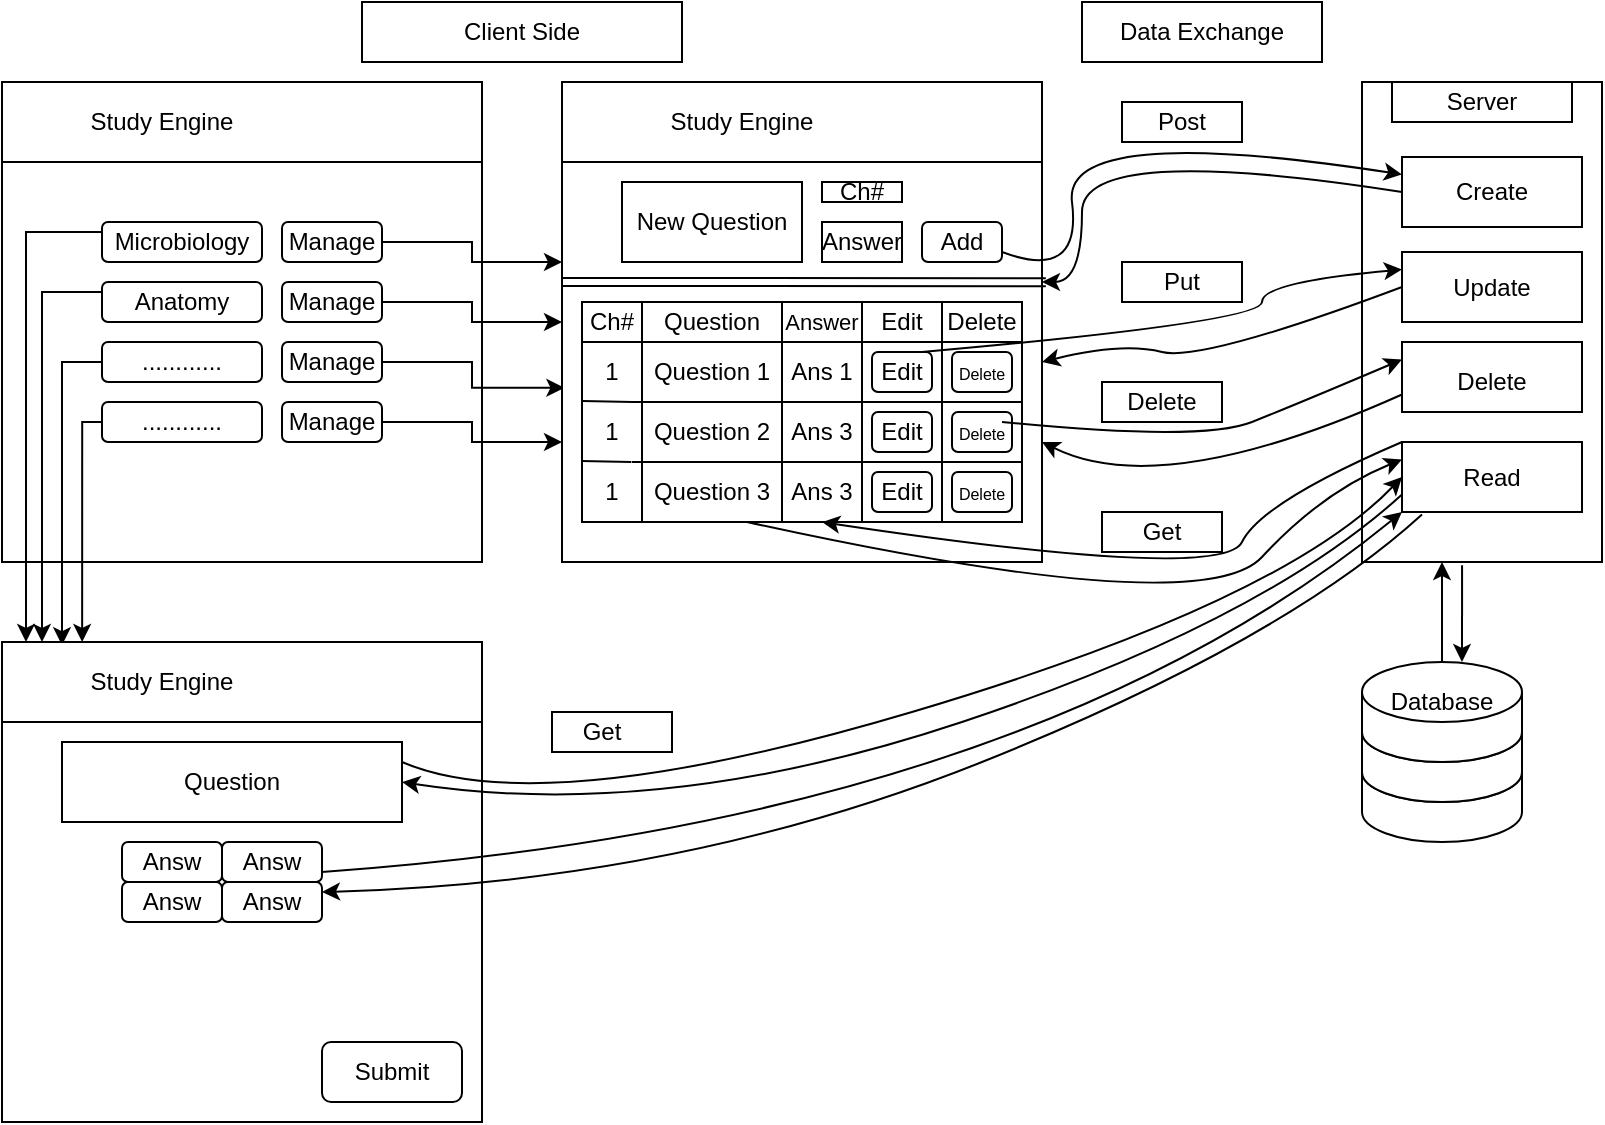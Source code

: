 <mxfile version="15.2.9" type="device"><diagram id="8QE1O4PlTQDpginWDbsq" name="Page-1"><mxGraphModel dx="790" dy="569" grid="1" gridSize="10" guides="1" tooltips="1" connect="1" arrows="1" fold="1" page="1" pageScale="1" pageWidth="850" pageHeight="1100" math="0" shadow="0"><root><mxCell id="0"/><mxCell id="1" parent="0"/><mxCell id="YHZayF0bOhNsIQriKHn2-1" value="" style="whiteSpace=wrap;html=1;aspect=fixed;" vertex="1" parent="1"><mxGeometry x="40" y="80" width="240" height="240" as="geometry"/></mxCell><mxCell id="YHZayF0bOhNsIQriKHn2-2" value="" style="rounded=1;whiteSpace=wrap;html=1;" vertex="1" parent="1"><mxGeometry x="90" y="150" width="80" height="20" as="geometry"/></mxCell><mxCell id="YHZayF0bOhNsIQriKHn2-3" value="" style="rounded=0;whiteSpace=wrap;html=1;" vertex="1" parent="1"><mxGeometry x="40" y="80" width="240" height="40" as="geometry"/></mxCell><mxCell id="YHZayF0bOhNsIQriKHn2-8" value="Study Engine" style="text;html=1;strokeColor=none;fillColor=none;align=center;verticalAlign=middle;whiteSpace=wrap;rounded=0;" vertex="1" parent="1"><mxGeometry x="60" y="90" width="120" height="20" as="geometry"/></mxCell><mxCell id="YHZayF0bOhNsIQriKHn2-146" style="edgeStyle=orthogonalEdgeStyle;rounded=0;orthogonalLoop=1;jettySize=auto;html=1;exitX=0;exitY=0.25;exitDx=0;exitDy=0;" edge="1" parent="1" source="YHZayF0bOhNsIQriKHn2-9"><mxGeometry relative="1" as="geometry"><mxPoint x="52" y="360" as="targetPoint"/><Array as="points"><mxPoint x="52" y="155"/></Array></mxGeometry></mxCell><mxCell id="YHZayF0bOhNsIQriKHn2-9" value="Microbiology" style="text;html=1;strokeColor=none;fillColor=none;align=center;verticalAlign=middle;whiteSpace=wrap;rounded=0;" vertex="1" parent="1"><mxGeometry x="90" y="150" width="80" height="20" as="geometry"/></mxCell><mxCell id="YHZayF0bOhNsIQriKHn2-10" value="" style="rounded=1;whiteSpace=wrap;html=1;" vertex="1" parent="1"><mxGeometry x="180" y="150" width="50" height="20" as="geometry"/></mxCell><mxCell id="YHZayF0bOhNsIQriKHn2-29" style="edgeStyle=orthogonalEdgeStyle;rounded=0;orthogonalLoop=1;jettySize=auto;html=1;exitX=1;exitY=0.5;exitDx=0;exitDy=0;entryX=0;entryY=0.375;entryDx=0;entryDy=0;entryPerimeter=0;" edge="1" parent="1" source="YHZayF0bOhNsIQriKHn2-11" target="YHZayF0bOhNsIQriKHn2-25"><mxGeometry relative="1" as="geometry"/></mxCell><mxCell id="YHZayF0bOhNsIQriKHn2-11" value="Manage" style="text;html=1;strokeColor=none;fillColor=none;align=center;verticalAlign=middle;whiteSpace=wrap;rounded=0;" vertex="1" parent="1"><mxGeometry x="180" y="150" width="50" height="20" as="geometry"/></mxCell><mxCell id="YHZayF0bOhNsIQriKHn2-13" value="" style="rounded=1;whiteSpace=wrap;html=1;" vertex="1" parent="1"><mxGeometry x="90" y="180" width="80" height="20" as="geometry"/></mxCell><mxCell id="YHZayF0bOhNsIQriKHn2-147" style="edgeStyle=orthogonalEdgeStyle;rounded=0;orthogonalLoop=1;jettySize=auto;html=1;exitX=0;exitY=0.5;exitDx=0;exitDy=0;entryX=0.125;entryY=0.04;entryDx=0;entryDy=0;entryPerimeter=0;" edge="1" parent="1" source="YHZayF0bOhNsIQriKHn2-14" target="YHZayF0bOhNsIQriKHn2-131"><mxGeometry relative="1" as="geometry"/></mxCell><mxCell id="YHZayF0bOhNsIQriKHn2-14" value="" style="rounded=1;whiteSpace=wrap;html=1;" vertex="1" parent="1"><mxGeometry x="90" y="210" width="80" height="20" as="geometry"/></mxCell><mxCell id="YHZayF0bOhNsIQriKHn2-148" style="edgeStyle=orthogonalEdgeStyle;rounded=0;orthogonalLoop=1;jettySize=auto;html=1;exitX=0;exitY=0.5;exitDx=0;exitDy=0;entryX=0.167;entryY=0;entryDx=0;entryDy=0;entryPerimeter=0;" edge="1" parent="1" source="YHZayF0bOhNsIQriKHn2-15" target="YHZayF0bOhNsIQriKHn2-131"><mxGeometry relative="1" as="geometry"><Array as="points"><mxPoint x="80" y="250"/></Array></mxGeometry></mxCell><mxCell id="YHZayF0bOhNsIQriKHn2-15" value="" style="rounded=1;whiteSpace=wrap;html=1;" vertex="1" parent="1"><mxGeometry x="90" y="240" width="80" height="20" as="geometry"/></mxCell><mxCell id="YHZayF0bOhNsIQriKHn2-16" value="" style="rounded=1;whiteSpace=wrap;html=1;" vertex="1" parent="1"><mxGeometry x="180" y="180" width="50" height="20" as="geometry"/></mxCell><mxCell id="YHZayF0bOhNsIQriKHn2-17" value="" style="rounded=1;whiteSpace=wrap;html=1;" vertex="1" parent="1"><mxGeometry x="180" y="210" width="50" height="20" as="geometry"/></mxCell><mxCell id="YHZayF0bOhNsIQriKHn2-18" value="" style="rounded=1;whiteSpace=wrap;html=1;" vertex="1" parent="1"><mxGeometry x="180" y="240" width="50" height="20" as="geometry"/></mxCell><mxCell id="YHZayF0bOhNsIQriKHn2-30" style="edgeStyle=orthogonalEdgeStyle;rounded=0;orthogonalLoop=1;jettySize=auto;html=1;exitX=1;exitY=0.5;exitDx=0;exitDy=0;entryX=0;entryY=0.5;entryDx=0;entryDy=0;" edge="1" parent="1" source="YHZayF0bOhNsIQriKHn2-19" target="YHZayF0bOhNsIQriKHn2-25"><mxGeometry relative="1" as="geometry"/></mxCell><mxCell id="YHZayF0bOhNsIQriKHn2-19" value="Manage" style="text;html=1;strokeColor=none;fillColor=none;align=center;verticalAlign=middle;whiteSpace=wrap;rounded=0;" vertex="1" parent="1"><mxGeometry x="180" y="180" width="50" height="20" as="geometry"/></mxCell><mxCell id="YHZayF0bOhNsIQriKHn2-31" style="edgeStyle=orthogonalEdgeStyle;rounded=0;orthogonalLoop=1;jettySize=auto;html=1;exitX=1;exitY=0.5;exitDx=0;exitDy=0;entryX=0.005;entryY=0.637;entryDx=0;entryDy=0;entryPerimeter=0;" edge="1" parent="1" source="YHZayF0bOhNsIQriKHn2-20" target="YHZayF0bOhNsIQriKHn2-25"><mxGeometry relative="1" as="geometry"/></mxCell><mxCell id="YHZayF0bOhNsIQriKHn2-20" value="Manage" style="text;html=1;strokeColor=none;fillColor=none;align=center;verticalAlign=middle;whiteSpace=wrap;rounded=0;" vertex="1" parent="1"><mxGeometry x="180" y="210" width="50" height="20" as="geometry"/></mxCell><mxCell id="YHZayF0bOhNsIQriKHn2-32" style="edgeStyle=orthogonalEdgeStyle;rounded=0;orthogonalLoop=1;jettySize=auto;html=1;exitX=1;exitY=0.5;exitDx=0;exitDy=0;entryX=0;entryY=0.75;entryDx=0;entryDy=0;" edge="1" parent="1" source="YHZayF0bOhNsIQriKHn2-21" target="YHZayF0bOhNsIQriKHn2-25"><mxGeometry relative="1" as="geometry"/></mxCell><mxCell id="YHZayF0bOhNsIQriKHn2-21" value="Manage" style="text;html=1;strokeColor=none;fillColor=none;align=center;verticalAlign=middle;whiteSpace=wrap;rounded=0;" vertex="1" parent="1"><mxGeometry x="180" y="240" width="50" height="20" as="geometry"/></mxCell><mxCell id="YHZayF0bOhNsIQriKHn2-144" style="edgeStyle=orthogonalEdgeStyle;rounded=0;orthogonalLoop=1;jettySize=auto;html=1;exitX=0;exitY=0.25;exitDx=0;exitDy=0;" edge="1" parent="1" source="YHZayF0bOhNsIQriKHn2-22"><mxGeometry relative="1" as="geometry"><mxPoint x="60" y="360" as="targetPoint"/><Array as="points"><mxPoint x="60" y="185"/></Array></mxGeometry></mxCell><mxCell id="YHZayF0bOhNsIQriKHn2-22" value="Anatomy" style="text;html=1;strokeColor=none;fillColor=none;align=center;verticalAlign=middle;whiteSpace=wrap;rounded=0;" vertex="1" parent="1"><mxGeometry x="90" y="180" width="80" height="20" as="geometry"/></mxCell><mxCell id="YHZayF0bOhNsIQriKHn2-23" value="............&lt;span style=&quot;color: rgba(0 , 0 , 0 , 0) ; font-family: monospace ; font-size: 0px&quot;&gt;%3CmxGraphModel%3E%3Croot%3E%3CmxCell%20id%3D%220%22%2F%3E%3CmxCell%20id%3D%221%22%20parent%3D%220%22%2F%3E%3CmxCell%20id%3D%222%22%20value%3D%22Manage%22%20style%3D%22text%3Bhtml%3D1%3BstrokeColor%3Dnone%3BfillColor%3Dnone%3Balign%3Dcenter%3BverticalAlign%3Dmiddle%3BwhiteSpace%3Dwrap%3Brounded%3D0%3B%22%20vertex%3D%221%22%20parent%3D%221%22%3E%3CmxGeometry%20x%3D%22180%22%20y%3D%22150%22%20width%3D%2250%22%20height%3D%2220%22%20as%3D%22geometry%22%2F%3E%3C%2FmxCell%3E%3C%2Froot%3E%3C%2FmxGraphModel%3E&lt;/span&gt;" style="text;html=1;strokeColor=none;fillColor=none;align=center;verticalAlign=middle;whiteSpace=wrap;rounded=0;" vertex="1" parent="1"><mxGeometry x="110" y="240" width="40" height="20" as="geometry"/></mxCell><mxCell id="YHZayF0bOhNsIQriKHn2-24" value="............&lt;span style=&quot;color: rgba(0 , 0 , 0 , 0) ; font-family: monospace ; font-size: 0px&quot;&gt;%3CmxGraphModel%3E%3Croot%3E%3CmxCell%20id%3D%220%22%2F%3E%3CmxCell%20id%3D%221%22%20parent%3D%220%22%2F%3E%3CmxCell%20id%3D%222%22%20value%3D%22Manage%22%20style%3D%22text%3Bhtml%3D1%3BstrokeColor%3Dnone%3BfillColor%3Dnone%3Balign%3Dcenter%3BverticalAlign%3Dmiddle%3BwhiteSpace%3Dwrap%3Brounded%3D0%3B%22%20vertex%3D%221%22%20parent%3D%221%22%3E%3CmxGeometry%20x%3D%22180%22%20y%3D%22150%22%20width%3D%2250%22%20height%3D%2220%22%20as%3D%22geometry%22%2F%3E%3C%2FmxCell%3E%3C%2Froot%3E%3C%2FmxGraphModel%3E&lt;/span&gt;" style="text;html=1;strokeColor=none;fillColor=none;align=center;verticalAlign=middle;whiteSpace=wrap;rounded=0;" vertex="1" parent="1"><mxGeometry x="110" y="210" width="40" height="20" as="geometry"/></mxCell><mxCell id="YHZayF0bOhNsIQriKHn2-25" value="" style="whiteSpace=wrap;html=1;aspect=fixed;" vertex="1" parent="1"><mxGeometry x="320" y="80" width="240" height="240" as="geometry"/></mxCell><mxCell id="YHZayF0bOhNsIQriKHn2-26" value="" style="rounded=0;whiteSpace=wrap;html=1;" vertex="1" parent="1"><mxGeometry x="320" y="80" width="240" height="40" as="geometry"/></mxCell><mxCell id="YHZayF0bOhNsIQriKHn2-27" value="Study Engine" style="text;html=1;strokeColor=none;fillColor=none;align=center;verticalAlign=middle;whiteSpace=wrap;rounded=0;" vertex="1" parent="1"><mxGeometry x="350" y="90" width="120" height="20" as="geometry"/></mxCell><mxCell id="YHZayF0bOhNsIQriKHn2-28" value="" style="rounded=0;whiteSpace=wrap;html=1;" vertex="1" parent="1"><mxGeometry x="450" y="130" width="40" height="10" as="geometry"/></mxCell><mxCell id="YHZayF0bOhNsIQriKHn2-33" value="" style="rounded=0;whiteSpace=wrap;html=1;" vertex="1" parent="1"><mxGeometry x="350" y="130" width="90" height="40" as="geometry"/></mxCell><mxCell id="YHZayF0bOhNsIQriKHn2-34" value="" style="rounded=0;whiteSpace=wrap;html=1;" vertex="1" parent="1"><mxGeometry x="450" y="150" width="40" height="20" as="geometry"/></mxCell><mxCell id="YHZayF0bOhNsIQriKHn2-35" value="" style="rounded=1;whiteSpace=wrap;html=1;" vertex="1" parent="1"><mxGeometry x="500" y="150" width="40" height="20" as="geometry"/></mxCell><mxCell id="YHZayF0bOhNsIQriKHn2-36" value="New Question" style="text;html=1;strokeColor=none;fillColor=none;align=center;verticalAlign=middle;whiteSpace=wrap;rounded=0;" vertex="1" parent="1"><mxGeometry x="350" y="140" width="90" height="20" as="geometry"/></mxCell><mxCell id="YHZayF0bOhNsIQriKHn2-37" value="Ch#" style="text;html=1;strokeColor=none;fillColor=none;align=center;verticalAlign=middle;whiteSpace=wrap;rounded=0;" vertex="1" parent="1"><mxGeometry x="450" y="130" width="40" height="10" as="geometry"/></mxCell><mxCell id="YHZayF0bOhNsIQriKHn2-38" value="Answer&lt;span style=&quot;color: rgba(0 , 0 , 0 , 0) ; font-family: monospace ; font-size: 0px&quot;&gt;%3CmxGraphModel%3E%3Croot%3E%3CmxCell%20id%3D%220%22%2F%3E%3CmxCell%20id%3D%221%22%20parent%3D%220%22%2F%3E%3CmxCell%20id%3D%222%22%20value%3D%22%22%20style%3D%22rounded%3D0%3BwhiteSpace%3Dwrap%3Bhtml%3D1%3B%22%20vertex%3D%221%22%20parent%3D%221%22%3E%3CmxGeometry%20x%3D%22450%22%20y%3D%22130%22%20width%3D%2240%22%20height%3D%2220%22%20as%3D%22geometry%22%2F%3E%3C%2FmxCell%3E%3C%2Froot%3E%3C%2FmxGraphModel%3E&lt;/span&gt;&lt;span style=&quot;color: rgba(0 , 0 , 0 , 0) ; font-family: monospace ; font-size: 0px&quot;&gt;%3CmxGraphModel%3E%3Croot%3E%3CmxCell%20id%3D%220%22%2F%3E%3CmxCell%20id%3D%221%22%20parent%3D%220%22%2F%3E%3CmxCell%20id%3D%222%22%20value%3D%22%22%20style%3D%22rounded%3D0%3BwhiteSpace%3Dwrap%3Bhtml%3D1%3B%22%20vertex%3D%221%22%20parent%3D%221%22%3E%3CmxGeometry%20x%3D%22450%22%20y%3D%22130%22%20width%3D%2240%22%20height%3D%2220%22%20as%3D%22geometry%22%2F%3E%3C%2FmxCell%3E%3C%2Froot%3E%3C%2FmxGraphModel%3E&lt;/span&gt;" style="text;html=1;strokeColor=none;fillColor=none;align=center;verticalAlign=middle;whiteSpace=wrap;rounded=0;" vertex="1" parent="1"><mxGeometry x="450" y="150" width="40" height="20" as="geometry"/></mxCell><mxCell id="YHZayF0bOhNsIQriKHn2-39" value="Add" style="text;html=1;strokeColor=none;fillColor=none;align=center;verticalAlign=middle;whiteSpace=wrap;rounded=0;" vertex="1" parent="1"><mxGeometry x="500" y="150" width="40" height="20" as="geometry"/></mxCell><mxCell id="YHZayF0bOhNsIQriKHn2-42" value="" style="shape=link;html=1;entryX=1.008;entryY=0.417;entryDx=0;entryDy=0;entryPerimeter=0;" edge="1" parent="1" target="YHZayF0bOhNsIQriKHn2-25"><mxGeometry width="100" relative="1" as="geometry"><mxPoint x="320" y="180" as="sourcePoint"/><mxPoint x="420" y="180" as="targetPoint"/></mxGeometry></mxCell><mxCell id="YHZayF0bOhNsIQriKHn2-43" value="" style="rounded=0;whiteSpace=wrap;html=1;" vertex="1" parent="1"><mxGeometry x="330" y="190" width="30" height="20" as="geometry"/></mxCell><mxCell id="YHZayF0bOhNsIQriKHn2-44" value="" style="rounded=0;whiteSpace=wrap;html=1;" vertex="1" parent="1"><mxGeometry x="360" y="190" width="70" height="20" as="geometry"/></mxCell><mxCell id="YHZayF0bOhNsIQriKHn2-45" value="" style="rounded=0;whiteSpace=wrap;html=1;" vertex="1" parent="1"><mxGeometry x="430" y="190" width="40" height="20" as="geometry"/></mxCell><mxCell id="YHZayF0bOhNsIQriKHn2-46" value="" style="rounded=0;whiteSpace=wrap;html=1;" vertex="1" parent="1"><mxGeometry x="470" y="190" width="40" height="20" as="geometry"/></mxCell><mxCell id="YHZayF0bOhNsIQriKHn2-47" value="" style="rounded=0;whiteSpace=wrap;html=1;" vertex="1" parent="1"><mxGeometry x="510" y="190" width="40" height="20" as="geometry"/></mxCell><mxCell id="YHZayF0bOhNsIQriKHn2-49" value="" style="rounded=0;whiteSpace=wrap;html=1;" vertex="1" parent="1"><mxGeometry x="330" y="210" width="220" height="90" as="geometry"/></mxCell><mxCell id="YHZayF0bOhNsIQriKHn2-50" value="" style="rounded=0;whiteSpace=wrap;html=1;" vertex="1" parent="1"><mxGeometry x="330" y="210" width="30" height="90" as="geometry"/></mxCell><mxCell id="YHZayF0bOhNsIQriKHn2-51" value="" style="rounded=0;whiteSpace=wrap;html=1;" vertex="1" parent="1"><mxGeometry x="360" y="210" width="70" height="90" as="geometry"/></mxCell><mxCell id="YHZayF0bOhNsIQriKHn2-52" value="" style="rounded=0;whiteSpace=wrap;html=1;" vertex="1" parent="1"><mxGeometry x="430" y="210" width="40" height="90" as="geometry"/></mxCell><mxCell id="YHZayF0bOhNsIQriKHn2-53" value="" style="rounded=0;whiteSpace=wrap;html=1;" vertex="1" parent="1"><mxGeometry x="470" y="210" width="40" height="90" as="geometry"/></mxCell><mxCell id="YHZayF0bOhNsIQriKHn2-54" value="Ch#&lt;span style=&quot;color: rgba(0 , 0 , 0 , 0) ; font-family: monospace ; font-size: 0px&quot;&gt;%3CmxGraphModel%3E%3Croot%3E%3CmxCell%20id%3D%220%22%2F%3E%3CmxCell%20id%3D%221%22%20parent%3D%220%22%2F%3E%3CmxCell%20id%3D%222%22%20value%3D%22%22%20style%3D%22rounded%3D0%3BwhiteSpace%3Dwrap%3Bhtml%3D1%3B%22%20vertex%3D%221%22%20parent%3D%221%22%3E%3CmxGeometry%20x%3D%22430%22%20y%3D%22210%22%20width%3D%2240%22%20height%3D%2290%22%20as%3D%22geometry%22%2F%3E%3C%2FmxCell%3E%3C%2Froot%3E%3C%2FmxGraphModel%3E&lt;/span&gt;" style="text;html=1;strokeColor=none;fillColor=none;align=center;verticalAlign=middle;whiteSpace=wrap;rounded=0;" vertex="1" parent="1"><mxGeometry x="325" y="190" width="40" height="20" as="geometry"/></mxCell><mxCell id="YHZayF0bOhNsIQriKHn2-55" value="Question&lt;span style=&quot;color: rgba(0 , 0 , 0 , 0) ; font-family: monospace ; font-size: 0px&quot;&gt;%3CmxGraphModel%3E%3Croot%3E%3CmxCell%20id%3D%220%22%2F%3E%3CmxCell%20id%3D%221%22%20parent%3D%220%22%2F%3E%3CmxCell%20id%3D%222%22%20value%3D%22Ch%23%26lt%3Bspan%20style%3D%26quot%3Bcolor%3A%20rgba(0%20%2C%200%20%2C%200%20%2C%200)%20%3B%20font-family%3A%20monospace%20%3B%20font-size%3A%200px%26quot%3B%26gt%3B%253CmxGraphModel%253E%253Croot%253E%253CmxCell%2520id%253D%25220%2522%252F%253E%253CmxCell%2520id%253D%25221%2522%2520parent%253D%25220%2522%252F%253E%253CmxCell%2520id%253D%25222%2522%2520value%253D%2522%2522%2520style%253D%2522rounded%253D0%253BwhiteSpace%253Dwrap%253Bhtml%253D1%253B%2522%2520vertex%253D%25221%2522%2520parent%253D%25221%2522%253E%253CmxGeometry%2520x%253D%2522430%2522%2520y%253D%2522210%2522%2520width%253D%252240%2522%2520height%253D%252290%2522%2520as%253D%2522geometry%2522%252F%253E%253C%252FmxCell%253E%253C%252Froot%253E%253C%252FmxGraphModel%253E%26lt%3B%2Fspan%26gt%3B%22%20style%3D%22text%3Bhtml%3D1%3BstrokeColor%3Dnone%3BfillColor%3Dnone%3Balign%3Dcenter%3BverticalAlign%3Dmiddle%3BwhiteSpace%3Dwrap%3Brounded%3D0%3B%22%20vertex%3D%221%22%20parent%3D%221%22%3E%3CmxGeometry%20x%3D%22325%22%20y%3D%22190%22%20width%3D%2240%22%20height%3D%2220%22%20as%3D%22geometry%22%2F%3E%3C%2FmxCell%3E%3C%2Froot%3E%3C%2FmxGraphModel%3E&lt;/span&gt;" style="text;html=1;strokeColor=none;fillColor=none;align=center;verticalAlign=middle;whiteSpace=wrap;rounded=0;" vertex="1" parent="1"><mxGeometry x="360" y="190" width="70" height="20" as="geometry"/></mxCell><mxCell id="YHZayF0bOhNsIQriKHn2-56" value="&lt;font style=&quot;font-size: 11px&quot;&gt;Answer&lt;/font&gt;" style="text;html=1;strokeColor=none;fillColor=none;align=center;verticalAlign=middle;whiteSpace=wrap;rounded=0;" vertex="1" parent="1"><mxGeometry x="435" y="190" width="30" height="20" as="geometry"/></mxCell><mxCell id="YHZayF0bOhNsIQriKHn2-57" value="Edit" style="text;html=1;strokeColor=none;fillColor=none;align=center;verticalAlign=middle;whiteSpace=wrap;rounded=0;" vertex="1" parent="1"><mxGeometry x="470" y="190" width="40" height="20" as="geometry"/></mxCell><mxCell id="YHZayF0bOhNsIQriKHn2-58" value="Delete" style="text;html=1;strokeColor=none;fillColor=none;align=center;verticalAlign=middle;whiteSpace=wrap;rounded=0;" vertex="1" parent="1"><mxGeometry x="510" y="190" width="40" height="20" as="geometry"/></mxCell><mxCell id="YHZayF0bOhNsIQriKHn2-59" value="" style="shape=link;html=1;width=30;entryX=1;entryY=0.5;entryDx=0;entryDy=0;startArrow=none;" edge="1" parent="1" source="YHZayF0bOhNsIQriKHn2-77" target="YHZayF0bOhNsIQriKHn2-49"><mxGeometry width="100" relative="1" as="geometry"><mxPoint x="330" y="254.5" as="sourcePoint"/><mxPoint x="430" y="254.5" as="targetPoint"/></mxGeometry></mxCell><mxCell id="YHZayF0bOhNsIQriKHn2-60" value="1" style="text;html=1;strokeColor=none;fillColor=none;align=center;verticalAlign=middle;whiteSpace=wrap;rounded=0;" vertex="1" parent="1"><mxGeometry x="335" y="210" width="20" height="30" as="geometry"/></mxCell><mxCell id="YHZayF0bOhNsIQriKHn2-61" value="1" style="text;html=1;strokeColor=none;fillColor=none;align=center;verticalAlign=middle;whiteSpace=wrap;rounded=0;" vertex="1" parent="1"><mxGeometry x="335" y="240" width="20" height="30" as="geometry"/></mxCell><mxCell id="YHZayF0bOhNsIQriKHn2-62" value="" style="shape=link;html=1;width=30;entryX=1;entryY=0.5;entryDx=0;entryDy=0;endArrow=none;" edge="1" parent="1" target="YHZayF0bOhNsIQriKHn2-61"><mxGeometry width="100" relative="1" as="geometry"><mxPoint x="330" y="254.5" as="sourcePoint"/><mxPoint x="550" y="255" as="targetPoint"/></mxGeometry></mxCell><mxCell id="YHZayF0bOhNsIQriKHn2-63" value="1" style="text;html=1;strokeColor=none;fillColor=none;align=center;verticalAlign=middle;whiteSpace=wrap;rounded=0;" vertex="1" parent="1"><mxGeometry x="335" y="270" width="20" height="30" as="geometry"/></mxCell><mxCell id="YHZayF0bOhNsIQriKHn2-64" value="Question 1" style="text;html=1;strokeColor=none;fillColor=none;align=center;verticalAlign=middle;whiteSpace=wrap;rounded=0;" vertex="1" parent="1"><mxGeometry x="360" y="210" width="70" height="30" as="geometry"/></mxCell><mxCell id="YHZayF0bOhNsIQriKHn2-65" value="Question 2" style="text;html=1;strokeColor=none;fillColor=none;align=center;verticalAlign=middle;whiteSpace=wrap;rounded=0;" vertex="1" parent="1"><mxGeometry x="360" y="240" width="70" height="30" as="geometry"/></mxCell><mxCell id="YHZayF0bOhNsIQriKHn2-66" value="Question 3" style="text;html=1;strokeColor=none;fillColor=none;align=center;verticalAlign=middle;whiteSpace=wrap;rounded=0;" vertex="1" parent="1"><mxGeometry x="360" y="270" width="70" height="30" as="geometry"/></mxCell><mxCell id="YHZayF0bOhNsIQriKHn2-68" value="Ans 1" style="text;html=1;strokeColor=none;fillColor=none;align=center;verticalAlign=middle;whiteSpace=wrap;rounded=0;" vertex="1" parent="1"><mxGeometry x="430" y="215" width="40" height="20" as="geometry"/></mxCell><mxCell id="YHZayF0bOhNsIQriKHn2-69" value="Ans 3" style="text;html=1;strokeColor=none;fillColor=none;align=center;verticalAlign=middle;whiteSpace=wrap;rounded=0;" vertex="1" parent="1"><mxGeometry x="430" y="245" width="40" height="20" as="geometry"/></mxCell><mxCell id="YHZayF0bOhNsIQriKHn2-70" value="" style="shape=link;html=1;width=30;entryX=1;entryY=0.5;entryDx=0;entryDy=0;startArrow=none;endArrow=none;" edge="1" parent="1" source="YHZayF0bOhNsIQriKHn2-61" target="YHZayF0bOhNsIQriKHn2-69"><mxGeometry width="100" relative="1" as="geometry"><mxPoint x="355" y="255" as="sourcePoint"/><mxPoint x="550" y="255" as="targetPoint"/></mxGeometry></mxCell><mxCell id="YHZayF0bOhNsIQriKHn2-71" value="Ans 3" style="text;html=1;strokeColor=none;fillColor=none;align=center;verticalAlign=middle;whiteSpace=wrap;rounded=0;" vertex="1" parent="1"><mxGeometry x="430" y="275" width="40" height="20" as="geometry"/></mxCell><mxCell id="YHZayF0bOhNsIQriKHn2-72" value="" style="rounded=1;whiteSpace=wrap;html=1;" vertex="1" parent="1"><mxGeometry x="475" y="215" width="30" height="20" as="geometry"/></mxCell><mxCell id="YHZayF0bOhNsIQriKHn2-73" value="" style="rounded=1;whiteSpace=wrap;html=1;" vertex="1" parent="1"><mxGeometry x="475" y="245" width="30" height="20" as="geometry"/></mxCell><mxCell id="YHZayF0bOhNsIQriKHn2-74" value="" style="shape=link;html=1;width=30;entryX=1;entryY=0.5;entryDx=0;entryDy=0;startArrow=none;endArrow=none;" edge="1" parent="1" source="YHZayF0bOhNsIQriKHn2-81" target="YHZayF0bOhNsIQriKHn2-73"><mxGeometry width="100" relative="1" as="geometry"><mxPoint x="470" y="255" as="sourcePoint"/><mxPoint x="550" y="255" as="targetPoint"/></mxGeometry></mxCell><mxCell id="YHZayF0bOhNsIQriKHn2-75" value="" style="rounded=1;whiteSpace=wrap;html=1;" vertex="1" parent="1"><mxGeometry x="475" y="275" width="30" height="20" as="geometry"/></mxCell><mxCell id="YHZayF0bOhNsIQriKHn2-76" value="" style="rounded=1;whiteSpace=wrap;html=1;" vertex="1" parent="1"><mxGeometry x="515" y="215" width="30" height="20" as="geometry"/></mxCell><mxCell id="YHZayF0bOhNsIQriKHn2-77" value="" style="rounded=1;whiteSpace=wrap;html=1;" vertex="1" parent="1"><mxGeometry x="515" y="245" width="30" height="20" as="geometry"/></mxCell><mxCell id="YHZayF0bOhNsIQriKHn2-78" value="" style="shape=link;html=1;width=30;entryX=1;entryY=0.5;entryDx=0;entryDy=0;startArrow=none;endArrow=none;" edge="1" parent="1" source="YHZayF0bOhNsIQriKHn2-73" target="YHZayF0bOhNsIQriKHn2-77"><mxGeometry width="100" relative="1" as="geometry"><mxPoint x="505" y="255" as="sourcePoint"/><mxPoint x="550" y="255" as="targetPoint"/></mxGeometry></mxCell><mxCell id="YHZayF0bOhNsIQriKHn2-79" value="" style="rounded=1;whiteSpace=wrap;html=1;" vertex="1" parent="1"><mxGeometry x="515" y="275" width="30" height="20" as="geometry"/></mxCell><mxCell id="YHZayF0bOhNsIQriKHn2-80" value="Edit" style="text;html=1;strokeColor=none;fillColor=none;align=center;verticalAlign=middle;whiteSpace=wrap;rounded=0;" vertex="1" parent="1"><mxGeometry x="470" y="215" width="40" height="20" as="geometry"/></mxCell><mxCell id="YHZayF0bOhNsIQriKHn2-81" value="Edit" style="text;html=1;strokeColor=none;fillColor=none;align=center;verticalAlign=middle;whiteSpace=wrap;rounded=0;" vertex="1" parent="1"><mxGeometry x="470" y="245" width="40" height="20" as="geometry"/></mxCell><mxCell id="YHZayF0bOhNsIQriKHn2-82" value="" style="shape=link;html=1;width=30;entryX=1;entryY=0.5;entryDx=0;entryDy=0;startArrow=none;endArrow=none;" edge="1" parent="1" source="YHZayF0bOhNsIQriKHn2-69" target="YHZayF0bOhNsIQriKHn2-81"><mxGeometry width="100" relative="1" as="geometry"><mxPoint x="470" y="255" as="sourcePoint"/><mxPoint x="505" y="255" as="targetPoint"/></mxGeometry></mxCell><mxCell id="YHZayF0bOhNsIQriKHn2-83" value="Edit" style="text;html=1;strokeColor=none;fillColor=none;align=center;verticalAlign=middle;whiteSpace=wrap;rounded=0;" vertex="1" parent="1"><mxGeometry x="470" y="275" width="40" height="20" as="geometry"/></mxCell><mxCell id="YHZayF0bOhNsIQriKHn2-84" value="&lt;font style=&quot;font-size: 8px&quot;&gt;Delete&lt;/font&gt;" style="text;html=1;strokeColor=none;fillColor=none;align=center;verticalAlign=middle;whiteSpace=wrap;rounded=0;" vertex="1" parent="1"><mxGeometry x="510" y="215" width="40" height="20" as="geometry"/></mxCell><mxCell id="YHZayF0bOhNsIQriKHn2-85" value="&lt;font style=&quot;font-size: 8px&quot;&gt;Delete&lt;/font&gt;" style="text;html=1;strokeColor=none;fillColor=none;align=center;verticalAlign=middle;whiteSpace=wrap;rounded=0;" vertex="1" parent="1"><mxGeometry x="510" y="245" width="40" height="20" as="geometry"/></mxCell><mxCell id="YHZayF0bOhNsIQriKHn2-86" value="&lt;font style=&quot;font-size: 8px&quot;&gt;Delete&lt;/font&gt;" style="text;html=1;strokeColor=none;fillColor=none;align=center;verticalAlign=middle;whiteSpace=wrap;rounded=0;" vertex="1" parent="1"><mxGeometry x="510" y="275" width="40" height="20" as="geometry"/></mxCell><mxCell id="YHZayF0bOhNsIQriKHn2-87" value="" style="rounded=0;whiteSpace=wrap;html=1;" vertex="1" parent="1"><mxGeometry x="220" y="40" width="160" height="30" as="geometry"/></mxCell><mxCell id="YHZayF0bOhNsIQriKHn2-88" value="Client Side" style="text;html=1;strokeColor=none;fillColor=none;align=center;verticalAlign=middle;whiteSpace=wrap;rounded=0;" vertex="1" parent="1"><mxGeometry x="220" y="45" width="160" height="20" as="geometry"/></mxCell><mxCell id="YHZayF0bOhNsIQriKHn2-89" value="" style="rounded=0;whiteSpace=wrap;html=1;" vertex="1" parent="1"><mxGeometry x="720" y="80" width="120" height="240" as="geometry"/></mxCell><mxCell id="YHZayF0bOhNsIQriKHn2-90" value="" style="curved=1;endArrow=classic;html=1;exitX=1;exitY=0.75;exitDx=0;exitDy=0;entryX=0;entryY=0.25;entryDx=0;entryDy=0;" edge="1" parent="1" source="YHZayF0bOhNsIQriKHn2-39" target="YHZayF0bOhNsIQriKHn2-109"><mxGeometry width="50" height="50" relative="1" as="geometry"><mxPoint x="440" y="310" as="sourcePoint"/><mxPoint x="700" y="130" as="targetPoint"/><Array as="points"><mxPoint x="580" y="180"/><mxPoint x="570" y="100"/></Array></mxGeometry></mxCell><mxCell id="YHZayF0bOhNsIQriKHn2-91" value="" style="curved=1;endArrow=classic;html=1;exitX=0;exitY=0.5;exitDx=0;exitDy=0;" edge="1" parent="1" source="YHZayF0bOhNsIQriKHn2-109"><mxGeometry width="50" height="50" relative="1" as="geometry"><mxPoint x="717" y="140" as="sourcePoint"/><mxPoint x="560" y="180" as="targetPoint"/><Array as="points"><mxPoint x="580" y="110"/><mxPoint x="580" y="180"/></Array></mxGeometry></mxCell><mxCell id="YHZayF0bOhNsIQriKHn2-92" value="" style="rounded=0;whiteSpace=wrap;html=1;" vertex="1" parent="1"><mxGeometry x="600" y="90" width="60" height="20" as="geometry"/></mxCell><mxCell id="YHZayF0bOhNsIQriKHn2-93" value="Post" style="text;html=1;strokeColor=none;fillColor=none;align=center;verticalAlign=middle;whiteSpace=wrap;rounded=0;" vertex="1" parent="1"><mxGeometry x="610" y="90" width="40" height="20" as="geometry"/></mxCell><mxCell id="YHZayF0bOhNsIQriKHn2-94" value="" style="curved=1;endArrow=classic;html=1;exitX=0.75;exitY=0;exitDx=0;exitDy=0;entryX=0;entryY=0.25;entryDx=0;entryDy=0;" edge="1" parent="1" source="YHZayF0bOhNsIQriKHn2-80" target="YHZayF0bOhNsIQriKHn2-110"><mxGeometry width="50" height="50" relative="1" as="geometry"><mxPoint x="550" y="175" as="sourcePoint"/><mxPoint x="727.96" y="139.68" as="targetPoint"/><Array as="points"><mxPoint x="670" y="200"/><mxPoint x="670" y="180"/></Array></mxGeometry></mxCell><mxCell id="YHZayF0bOhNsIQriKHn2-96" value="" style="curved=1;endArrow=classic;html=1;exitX=0;exitY=0.5;exitDx=0;exitDy=0;" edge="1" parent="1" source="YHZayF0bOhNsIQriKHn2-110"><mxGeometry width="50" height="50" relative="1" as="geometry"><mxPoint x="737" y="160" as="sourcePoint"/><mxPoint x="560" y="220" as="targetPoint"/><Array as="points"><mxPoint x="640" y="220"/><mxPoint x="600" y="210"/></Array></mxGeometry></mxCell><mxCell id="YHZayF0bOhNsIQriKHn2-98" value="" style="rounded=0;whiteSpace=wrap;html=1;" vertex="1" parent="1"><mxGeometry x="600" y="170" width="60" height="20" as="geometry"/></mxCell><mxCell id="YHZayF0bOhNsIQriKHn2-99" value="Put" style="text;html=1;strokeColor=none;fillColor=none;align=center;verticalAlign=middle;whiteSpace=wrap;rounded=0;" vertex="1" parent="1"><mxGeometry x="610" y="170" width="40" height="20" as="geometry"/></mxCell><mxCell id="YHZayF0bOhNsIQriKHn2-100" value="" style="curved=1;endArrow=classic;html=1;entryX=0;entryY=0.25;entryDx=0;entryDy=0;" edge="1" parent="1" target="YHZayF0bOhNsIQriKHn2-111"><mxGeometry width="50" height="50" relative="1" as="geometry"><mxPoint x="540" y="250" as="sourcePoint"/><mxPoint x="727.24" y="195.6" as="targetPoint"/><Array as="points"><mxPoint x="640" y="260"/><mxPoint x="690" y="240"/></Array></mxGeometry></mxCell><mxCell id="YHZayF0bOhNsIQriKHn2-101" value="" style="curved=1;endArrow=classic;html=1;entryX=1;entryY=0.75;entryDx=0;entryDy=0;exitX=0;exitY=0.75;exitDx=0;exitDy=0;" edge="1" parent="1" source="YHZayF0bOhNsIQriKHn2-111" target="YHZayF0bOhNsIQriKHn2-25"><mxGeometry width="50" height="50" relative="1" as="geometry"><mxPoint x="730" y="210" as="sourcePoint"/><mxPoint x="570" y="230" as="targetPoint"/><Array as="points"><mxPoint x="620" y="290"/></Array></mxGeometry></mxCell><mxCell id="YHZayF0bOhNsIQriKHn2-102" value="" style="rounded=0;whiteSpace=wrap;html=1;" vertex="1" parent="1"><mxGeometry x="590" y="230" width="60" height="20" as="geometry"/></mxCell><mxCell id="YHZayF0bOhNsIQriKHn2-103" value="Delete" style="text;html=1;strokeColor=none;fillColor=none;align=center;verticalAlign=middle;whiteSpace=wrap;rounded=0;" vertex="1" parent="1"><mxGeometry x="590" y="230" width="60" height="20" as="geometry"/></mxCell><mxCell id="YHZayF0bOhNsIQriKHn2-105" value="" style="curved=1;endArrow=classic;html=1;exitX=0.75;exitY=1;exitDx=0;exitDy=0;entryX=0;entryY=0.25;entryDx=0;entryDy=0;" edge="1" parent="1" source="YHZayF0bOhNsIQriKHn2-66" target="YHZayF0bOhNsIQriKHn2-112"><mxGeometry width="50" height="50" relative="1" as="geometry"><mxPoint x="550" y="260" as="sourcePoint"/><mxPoint x="740" y="285" as="targetPoint"/><Array as="points"><mxPoint x="640" y="350"/><mxPoint x="700" y="285"/></Array></mxGeometry></mxCell><mxCell id="YHZayF0bOhNsIQriKHn2-106" value="" style="curved=1;endArrow=classic;html=1;entryX=0.5;entryY=1;entryDx=0;entryDy=0;exitX=0;exitY=0;exitDx=0;exitDy=0;" edge="1" parent="1" source="YHZayF0bOhNsIQriKHn2-112" target="YHZayF0bOhNsIQriKHn2-52"><mxGeometry width="50" height="50" relative="1" as="geometry"><mxPoint x="730" y="243.75" as="sourcePoint"/><mxPoint x="570" y="270" as="targetPoint"/><Array as="points"><mxPoint x="670" y="290"/><mxPoint x="650" y="330"/></Array></mxGeometry></mxCell><mxCell id="YHZayF0bOhNsIQriKHn2-107" value="" style="rounded=0;whiteSpace=wrap;html=1;" vertex="1" parent="1"><mxGeometry x="590" y="295" width="60" height="20" as="geometry"/></mxCell><mxCell id="YHZayF0bOhNsIQriKHn2-108" value="Get" style="text;html=1;strokeColor=none;fillColor=none;align=center;verticalAlign=middle;whiteSpace=wrap;rounded=0;" vertex="1" parent="1"><mxGeometry x="600" y="295" width="40" height="20" as="geometry"/></mxCell><mxCell id="YHZayF0bOhNsIQriKHn2-109" value="" style="rounded=0;whiteSpace=wrap;html=1;" vertex="1" parent="1"><mxGeometry x="740" y="117.5" width="90" height="35" as="geometry"/></mxCell><mxCell id="YHZayF0bOhNsIQriKHn2-110" value="" style="rounded=0;whiteSpace=wrap;html=1;" vertex="1" parent="1"><mxGeometry x="740" y="165" width="90" height="35" as="geometry"/></mxCell><mxCell id="YHZayF0bOhNsIQriKHn2-111" value="" style="rounded=0;whiteSpace=wrap;html=1;" vertex="1" parent="1"><mxGeometry x="740" y="210" width="90" height="35" as="geometry"/></mxCell><mxCell id="YHZayF0bOhNsIQriKHn2-112" value="" style="rounded=0;whiteSpace=wrap;html=1;" vertex="1" parent="1"><mxGeometry x="740" y="260" width="90" height="35" as="geometry"/></mxCell><mxCell id="YHZayF0bOhNsIQriKHn2-113" value="Create" style="text;html=1;strokeColor=none;fillColor=none;align=center;verticalAlign=middle;whiteSpace=wrap;rounded=0;" vertex="1" parent="1"><mxGeometry x="750" y="125" width="70" height="20" as="geometry"/></mxCell><mxCell id="YHZayF0bOhNsIQriKHn2-114" value="Update" style="text;html=1;strokeColor=none;fillColor=none;align=center;verticalAlign=middle;whiteSpace=wrap;rounded=0;" vertex="1" parent="1"><mxGeometry x="750" y="172.5" width="70" height="20" as="geometry"/></mxCell><mxCell id="YHZayF0bOhNsIQriKHn2-115" value="Delete" style="text;html=1;strokeColor=none;fillColor=none;align=center;verticalAlign=middle;whiteSpace=wrap;rounded=0;" vertex="1" parent="1"><mxGeometry x="750" y="220" width="70" height="20" as="geometry"/></mxCell><mxCell id="YHZayF0bOhNsIQriKHn2-116" value="Read" style="text;html=1;strokeColor=none;fillColor=none;align=center;verticalAlign=middle;whiteSpace=wrap;rounded=0;" vertex="1" parent="1"><mxGeometry x="750" y="267.5" width="70" height="20" as="geometry"/></mxCell><mxCell id="YHZayF0bOhNsIQriKHn2-117" value="" style="rounded=0;whiteSpace=wrap;html=1;" vertex="1" parent="1"><mxGeometry x="735" y="80" width="90" height="20" as="geometry"/></mxCell><mxCell id="YHZayF0bOhNsIQriKHn2-118" value="Server" style="text;html=1;strokeColor=none;fillColor=none;align=center;verticalAlign=middle;whiteSpace=wrap;rounded=0;" vertex="1" parent="1"><mxGeometry x="740" y="80" width="80" height="20" as="geometry"/></mxCell><mxCell id="YHZayF0bOhNsIQriKHn2-119" value="" style="rounded=0;whiteSpace=wrap;html=1;" vertex="1" parent="1"><mxGeometry x="580" y="40" width="120" height="30" as="geometry"/></mxCell><mxCell id="YHZayF0bOhNsIQriKHn2-120" value="Data Exchange" style="text;html=1;strokeColor=none;fillColor=none;align=center;verticalAlign=middle;whiteSpace=wrap;rounded=0;" vertex="1" parent="1"><mxGeometry x="590" y="45" width="100" height="20" as="geometry"/></mxCell><mxCell id="YHZayF0bOhNsIQriKHn2-121" value="" style="shape=cylinder3;whiteSpace=wrap;html=1;boundedLbl=1;backgroundOutline=1;size=15;" vertex="1" parent="1"><mxGeometry x="720" y="410" width="80" height="50" as="geometry"/></mxCell><mxCell id="YHZayF0bOhNsIQriKHn2-122" value="" style="shape=cylinder3;whiteSpace=wrap;html=1;boundedLbl=1;backgroundOutline=1;size=15;" vertex="1" parent="1"><mxGeometry x="720" y="390" width="80" height="50" as="geometry"/></mxCell><mxCell id="YHZayF0bOhNsIQriKHn2-124" value="" style="shape=cylinder3;whiteSpace=wrap;html=1;boundedLbl=1;backgroundOutline=1;size=15;" vertex="1" parent="1"><mxGeometry x="720" y="370" width="80" height="50" as="geometry"/></mxCell><mxCell id="YHZayF0bOhNsIQriKHn2-125" value="" style="endArrow=classic;html=1;" edge="1" parent="1" source="YHZayF0bOhNsIQriKHn2-124"><mxGeometry width="50" height="50" relative="1" as="geometry"><mxPoint x="440" y="310" as="sourcePoint"/><mxPoint x="760" y="320" as="targetPoint"/></mxGeometry></mxCell><mxCell id="YHZayF0bOhNsIQriKHn2-127" value="" style="endArrow=classic;html=1;exitX=0.417;exitY=1.007;exitDx=0;exitDy=0;exitPerimeter=0;" edge="1" parent="1" source="YHZayF0bOhNsIQriKHn2-89"><mxGeometry width="50" height="50" relative="1" as="geometry"><mxPoint x="440" y="310" as="sourcePoint"/><mxPoint x="770" y="370" as="targetPoint"/></mxGeometry></mxCell><mxCell id="YHZayF0bOhNsIQriKHn2-129" value="Database" style="text;html=1;strokeColor=none;fillColor=none;align=center;verticalAlign=middle;whiteSpace=wrap;rounded=0;" vertex="1" parent="1"><mxGeometry x="720" y="380" width="80" height="20" as="geometry"/></mxCell><mxCell id="YHZayF0bOhNsIQriKHn2-130" value="" style="whiteSpace=wrap;html=1;aspect=fixed;" vertex="1" parent="1"><mxGeometry x="40" y="360" width="240" height="240" as="geometry"/></mxCell><mxCell id="YHZayF0bOhNsIQriKHn2-131" value="" style="rounded=0;whiteSpace=wrap;html=1;" vertex="1" parent="1"><mxGeometry x="40" y="360" width="240" height="40" as="geometry"/></mxCell><mxCell id="YHZayF0bOhNsIQriKHn2-132" value="Study Engine" style="text;html=1;strokeColor=none;fillColor=none;align=center;verticalAlign=middle;whiteSpace=wrap;rounded=0;" vertex="1" parent="1"><mxGeometry x="60" y="370" width="120" height="20" as="geometry"/></mxCell><mxCell id="YHZayF0bOhNsIQriKHn2-133" value="" style="rounded=0;whiteSpace=wrap;html=1;" vertex="1" parent="1"><mxGeometry x="70" y="410" width="170" height="40" as="geometry"/></mxCell><mxCell id="YHZayF0bOhNsIQriKHn2-134" value="Question" style="text;html=1;strokeColor=none;fillColor=none;align=center;verticalAlign=middle;whiteSpace=wrap;rounded=0;" vertex="1" parent="1"><mxGeometry x="90" y="420" width="130" height="20" as="geometry"/></mxCell><mxCell id="YHZayF0bOhNsIQriKHn2-135" value="" style="rounded=1;whiteSpace=wrap;html=1;" vertex="1" parent="1"><mxGeometry x="100" y="460" width="50" height="20" as="geometry"/></mxCell><mxCell id="YHZayF0bOhNsIQriKHn2-136" value="" style="rounded=1;whiteSpace=wrap;html=1;" vertex="1" parent="1"><mxGeometry x="150" y="460" width="50" height="20" as="geometry"/></mxCell><mxCell id="YHZayF0bOhNsIQriKHn2-137" value="" style="rounded=1;whiteSpace=wrap;html=1;" vertex="1" parent="1"><mxGeometry x="100" y="480" width="50" height="20" as="geometry"/></mxCell><mxCell id="YHZayF0bOhNsIQriKHn2-138" value="" style="rounded=1;whiteSpace=wrap;html=1;" vertex="1" parent="1"><mxGeometry x="150" y="480" width="50" height="20" as="geometry"/></mxCell><mxCell id="YHZayF0bOhNsIQriKHn2-139" value="Answ" style="text;html=1;strokeColor=none;fillColor=none;align=center;verticalAlign=middle;whiteSpace=wrap;rounded=0;" vertex="1" parent="1"><mxGeometry x="105" y="460" width="40" height="20" as="geometry"/></mxCell><mxCell id="YHZayF0bOhNsIQriKHn2-140" value="Answ" style="text;html=1;strokeColor=none;fillColor=none;align=center;verticalAlign=middle;whiteSpace=wrap;rounded=0;" vertex="1" parent="1"><mxGeometry x="105" y="480" width="40" height="20" as="geometry"/></mxCell><mxCell id="YHZayF0bOhNsIQriKHn2-141" value="Answ" style="text;html=1;strokeColor=none;fillColor=none;align=center;verticalAlign=middle;whiteSpace=wrap;rounded=0;" vertex="1" parent="1"><mxGeometry x="155" y="460" width="40" height="20" as="geometry"/></mxCell><mxCell id="YHZayF0bOhNsIQriKHn2-142" value="Answ" style="text;html=1;strokeColor=none;fillColor=none;align=center;verticalAlign=middle;whiteSpace=wrap;rounded=0;" vertex="1" parent="1"><mxGeometry x="155" y="480" width="40" height="20" as="geometry"/></mxCell><mxCell id="YHZayF0bOhNsIQriKHn2-149" value="" style="curved=1;endArrow=classic;html=1;exitX=1;exitY=0.25;exitDx=0;exitDy=0;entryX=0;entryY=0.5;entryDx=0;entryDy=0;" edge="1" parent="1" source="YHZayF0bOhNsIQriKHn2-133" target="YHZayF0bOhNsIQriKHn2-112"><mxGeometry width="50" height="50" relative="1" as="geometry"><mxPoint x="360" y="380" as="sourcePoint"/><mxPoint x="410" y="330" as="targetPoint"/><Array as="points"><mxPoint x="310" y="450"/><mxPoint x="680" y="340"/></Array></mxGeometry></mxCell><mxCell id="YHZayF0bOhNsIQriKHn2-150" value="" style="curved=1;endArrow=classic;html=1;exitX=0;exitY=0.75;exitDx=0;exitDy=0;entryX=1;entryY=0.5;entryDx=0;entryDy=0;" edge="1" parent="1" source="YHZayF0bOhNsIQriKHn2-112" target="YHZayF0bOhNsIQriKHn2-133"><mxGeometry width="50" height="50" relative="1" as="geometry"><mxPoint x="410" y="390" as="sourcePoint"/><mxPoint x="460" y="340" as="targetPoint"/><Array as="points"><mxPoint x="670" y="350"/><mxPoint x="370" y="450"/></Array></mxGeometry></mxCell><mxCell id="YHZayF0bOhNsIQriKHn2-151" value="" style="curved=1;endArrow=classic;html=1;entryX=0;entryY=1;entryDx=0;entryDy=0;exitX=1;exitY=0.75;exitDx=0;exitDy=0;" edge="1" parent="1" source="YHZayF0bOhNsIQriKHn2-136" target="YHZayF0bOhNsIQriKHn2-112"><mxGeometry width="50" height="50" relative="1" as="geometry"><mxPoint x="410" y="510" as="sourcePoint"/><mxPoint x="460" y="460" as="targetPoint"/><Array as="points"><mxPoint x="550" y="450"/></Array></mxGeometry></mxCell><mxCell id="YHZayF0bOhNsIQriKHn2-152" value="" style="curved=1;endArrow=classic;html=1;exitX=0;exitY=0.75;exitDx=0;exitDy=0;entryX=1;entryY=0.25;entryDx=0;entryDy=0;" edge="1" parent="1" target="YHZayF0bOhNsIQriKHn2-138"><mxGeometry width="50" height="50" relative="1" as="geometry"><mxPoint x="750" y="296.25" as="sourcePoint"/><mxPoint x="250" y="440" as="targetPoint"/><Array as="points"><mxPoint x="680" y="360"/><mxPoint x="380" y="480"/></Array></mxGeometry></mxCell><mxCell id="YHZayF0bOhNsIQriKHn2-153" value="" style="rounded=0;whiteSpace=wrap;html=1;" vertex="1" parent="1"><mxGeometry x="315" y="395" width="60" height="20" as="geometry"/></mxCell><mxCell id="YHZayF0bOhNsIQriKHn2-154" value="Get" style="text;html=1;strokeColor=none;fillColor=none;align=center;verticalAlign=middle;whiteSpace=wrap;rounded=0;" vertex="1" parent="1"><mxGeometry x="320" y="395" width="40" height="20" as="geometry"/></mxCell><mxCell id="YHZayF0bOhNsIQriKHn2-155" value="" style="rounded=1;whiteSpace=wrap;html=1;" vertex="1" parent="1"><mxGeometry x="200" y="560" width="70" height="30" as="geometry"/></mxCell><mxCell id="YHZayF0bOhNsIQriKHn2-156" value="Submit" style="text;html=1;strokeColor=none;fillColor=none;align=center;verticalAlign=middle;whiteSpace=wrap;rounded=0;" vertex="1" parent="1"><mxGeometry x="200" y="565" width="70" height="20" as="geometry"/></mxCell></root></mxGraphModel></diagram></mxfile>